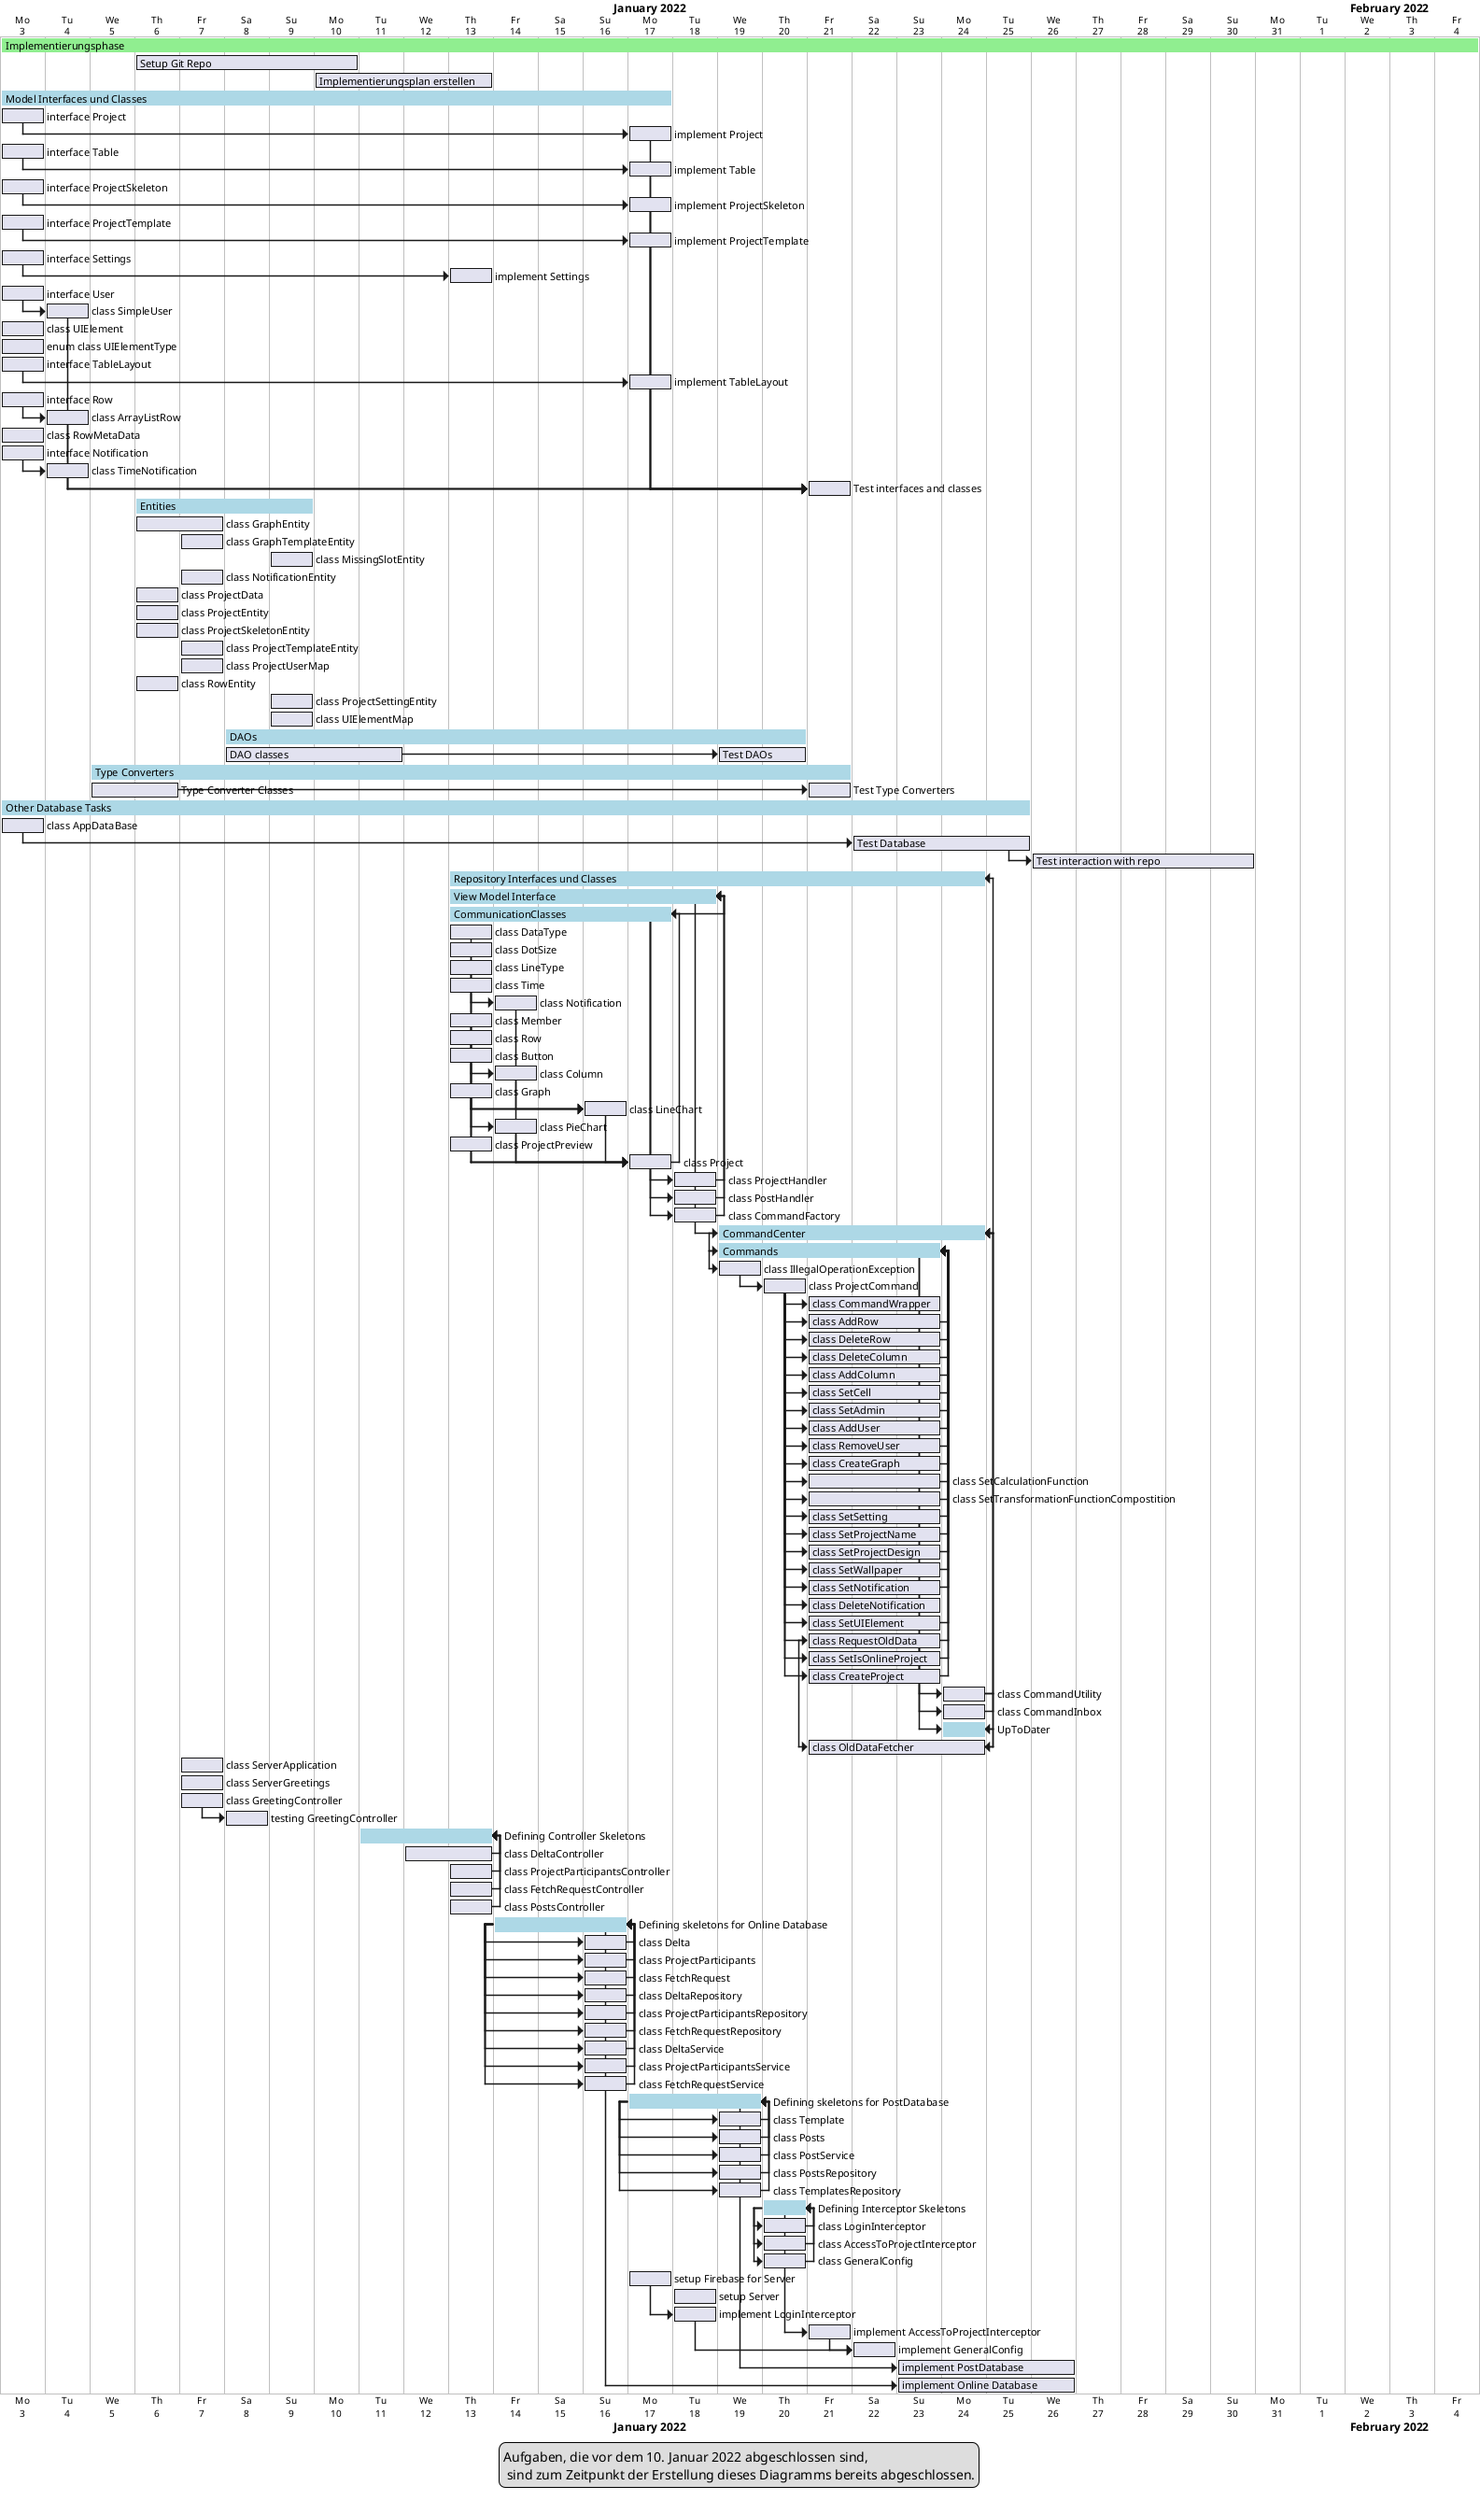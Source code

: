 @startgantt

printscale daily zoom 3

Project starts the 3rd of January 2022

[Implementierungsphase] starts 2022-01-03 and ends 2022-02-04
[Implementierungsphase] is colored in lightgreen
[Setup Git Repo] starts 2022-01-06 and ends 2022-01-10
[Implementierungsplan erstellen] starts 2022-01-10 and lasts 4 days
[Model Interfaces und Classes] starts 2022-01-03 and ends 2022-01-17
[Model Interfaces und Classes] is colored in lightblue
[interface Project] starts 2022-01-03
[implement Project] starts 13 days after [interface Project]'s end
[interface Table] starts 2022-01-03
[implement Table] starts 13 days after [interface Table]'s end
[interface ProjectSkeleton] starts 2022-01-03
[implement ProjectSkeleton] starts 13 days after [interface ProjectSkeleton]'s end
[interface ProjectTemplate] starts 2022-01-03
[implement ProjectTemplate] starts 13 days after [interface ProjectTemplate]'s end
[interface Settings] starts 2022-01-03
[implement Settings] starts 9 days after [interface Settings]'s end
[interface User] starts 2022-01-03
[class SimpleUser] starts at [interface User]'s end
[class UIElement] starts 2022-01-03
[enum class UIElementType] starts 2022-01-03
[interface Table] starts 2022-01-03
[interface TableLayout] starts 2022-01-03
[implement TableLayout] starts 13 days after [interface TableLayout]'s end
[interface Row] starts 2022-01-03
[class ArrayListRow] starts at [interface Row]'s end
[class RowMetaData] starts 2022-01-03
[interface Notification] starts 2022-01-03
[class TimeNotification] starts at [interface Notification]'s end
[Test interfaces and classes] starts 3 days after [implement Project]'s end
[Test interfaces and classes] starts 3 days after [implement Table]'s end
[Test interfaces and classes] starts 3 days after [implement ProjectSkeleton]'s end
[Test interfaces and classes] starts 3 days after [implement ProjectTemplate]'s end
[Test interfaces and classes] starts 3 days after [class ArrayListRow]'s end
[Test interfaces and classes] starts 3 days after [class TimeNotification]'s end
[Test interfaces and classes] starts 3 days after [class SimpleUser]'s end

[Entities] starts 2022-01-06 and ends 2022-01-9
[Entities] is colored in lightblue
[class GraphEntity] starts 2022-01-06 and ends 2022-01-07
[class GraphTemplateEntity] starts 2022-01-07
[class MissingSlotEntity] starts 2022-01-09
[class NotificationEntity] starts 2022-01-07
[class ProjectData] starts 2022-01-06
[class ProjectEntity] starts 2022-01-06
[class ProjectSkeletonEntity] starts 2022-01-06
[class ProjectTemplateEntity] starts 2022-01-07
[class ProjectUserMap] starts 2022-01-07
[class RowEntity] starts 2022-01-06
[class ProjectSettingEntity] starts 2022-01-09
[class ProjectSettingEntity] starts 2022-01-09
[class UIElementMap] starts 2022-01-09

[DAOs] starts 2022-01-08 and ends 2022-01-20
[DAOs] is colored in lightblue
[DAO classes] starts 2022-01-08 and lasts 4 days
[Test DAOs] starts 7 days after [DAO classes]'s end and lasts 2 days
[Test DAOs] displays on same row as [DAO classes]

[Type Converters] starts 2022-01-05 and ends 2022-01-21
[Type Converters] is colored in lightblue
[Type Converter Classes] starts 2022-01-05 and lasts 2 days
[Test Type Converters] starts 14 days after [Type Converter Classes]'s end
[Test Type Converters] displays on same row as [Type Converter Classes]

[Other Database Tasks] starts 2022-01-03 and ends 2022-01-25
[Other Database Tasks] is colored in lightblue
[class AppDataBase] starts 2022-01-03
[Test Database] starts 18 days after [class AppDataBase]'s end and lasts 4 days
[Test interaction with repo] starts after [Test Database]'s end and lasts 5 days


/'Repository====================================================================================='/

[Repository Interfaces und Classes] starts 2022-01-13
[Repository Interfaces und Classes] is colored in lightblue

    [View Model Interface] starts 2022-01-13
    [View Model Interface] is colored in lightblue
        [CommunicationClasses] starts 2022-01-13
        [CommunicationClasses] is colored in lightblue
            [class DataType] starts 2022-01-13 and ends 2022-01-13
            [class DotSize] starts 2022-01-13 and ends 2022-01-13
            [class LineType] starts 2022-01-13 and ends 2022-01-13
            [class Time] starts 2022-01-13 and ends 2022-01-13
            [class Notification] starts at [class Time]'s end
            [class Member] starts 2022-01-13 and ends 2022-01-13
            [class Row] starts 2022-01-13 and ends 2022-01-13
            [class Button] starts 2022-01-13 and ends 2022-01-13
            [class Column] starts at [class DataType]'s end
            [class Graph] starts 2022-01-13 and ends 2022-01-13
            [class LineChart] starts at [class Graph]'s end
            [class LineChart] starts at 2022-01-16
                [class LineChart] starts at [class DotSize]'s end
                [class LineChart] starts at [class LineType]'s end
                [class LineChart] starts at [class Column]'s end
            [class PieChart] starts at [class Graph]'s end
            [class ProjectPreview] starts 2022-01-13 and ends 2022-01-13
            [class Project] starts at [class Button]'s end
                [class Project] starts at [class Notification]'s end
                [class Project] starts at [class Member]'s end
                [class Project] starts at [class PieChart]'s end
                [class Project] starts at [class LineChart]'s end
                [class Project] starts at [class Row]'s end
        [CommunicationClasses] ends at [class Project]'s end

        [class ProjectHandler] starts at [CommunicationClasses]'s end
        [class PostHandler] starts at [CommunicationClasses]'s end
        [class CommandFactory] starts at [CommunicationClasses]'s end

    [View Model Interface] ends at [class PostHandler]'s end
    [View Model Interface] ends at [class CommandFactory]'s end
    [View Model Interface] ends at [CommunicationClasses]'s end
    [View Model Interface] ends at [class ProjectHandler]'s end

    [CommandCenter] starts at [View Model Interface]'s end
    [CommandCenter] is colored in lightblue

        [Commands] starts at [CommandCenter]'s start
        [Commands] is colored in lightblue
            [class IllegalOperationException] starts at [Commands]'s start
            [class ProjectCommand] starts at [class IllegalOperationException]'s end
            [class CommandWrapper] starts at [class ProjectCommand]'s end
            [class AddRow] starts at [class ProjectCommand]'s end
            [class DeleteRow] starts at [class ProjectCommand]'s end
            [class DeleteColumn] starts at [class ProjectCommand]'s end
            [class AddColumn] starts at [class ProjectCommand]'s end
            [class SetCell] starts at [class ProjectCommand]'s end
            [class SetAdmin] starts at [class ProjectCommand]'s end
            [class AddUser] starts at [class ProjectCommand]'s end
            [class RemoveUser] starts at [class ProjectCommand]'s end
            [class CreateGraph] starts at [class ProjectCommand]'s end
            [class SetCalculationFunction] starts at [class ProjectCommand]'s end
            [class SetTransformationFunctionCompostition] starts at [class ProjectCommand]'s end
            [class SetSetting] starts at [class ProjectCommand]'s end
            [class SetProjectName] starts at [class ProjectCommand]'s end
            [class SetProjectDesign] starts at [class ProjectCommand]'s end
            [class SetWallpaper] starts at [class ProjectCommand]'s end
            [class SetNotification] starts at [class ProjectCommand]'s end
            [class DeleteNotification] starts at [class ProjectCommand]'s end
            [class SetUIElement] starts at [class ProjectCommand]'s end
            [class RequestOldData] starts at [class ProjectCommand]'s end
            [class SetIsOnlineProject] starts at [class ProjectCommand]'s end
            [class CreateProject] starts at [class ProjectCommand]'s end

            [class CommandWrapper] lasts 3 days
            [class AddRow] lasts 3 days
            [class DeleteRow] lasts 3 days
            [class DeleteColumn] lasts 3 days
            [class AddColumn] lasts 3 days
            [class SetCell] lasts 3 days
            [class SetAdmin] lasts 3 days
            [class AddUser] lasts 3 days
            [class RemoveUser] lasts 3 days
            [class CreateGraph] lasts 3 days
            [class SetCalculationFunction] lasts 3 days
            [class SetTransformationFunctionCompostition] lasts 3 days
            [class SetSetting] lasts 3 days
            [class SetProjectName] lasts 3 days
            [class SetProjectDesign] lasts 3 days
            [class SetWallpaper] lasts 3 days
            [class SetNotification] lasts 3 days
            [class DeleteNotification] lasts 3 days
            [class SetUIElement] lasts 3 days
            [class RequestOldData] lasts 3 days
            [class SetIsOnlineProject] lasts 3 days
            [class CreateProject] lasts 3 days


        [Commands] ends at [class CreateProject]'s end
        [Commands] ends at [class AddRow]'s end
        [Commands] ends at [class DeleteColumn]'s end
        [Commands] ends at [class DeleteRow]'s end
        [Commands] ends at [class AddColumn]'s end
        [Commands] ends at [class SetCell]'s end
        [Commands] ends at [class SetAdmin]'s end
        [Commands] ends at [class AddUser]'s end
        [Commands] ends at [class RemoveUser]'s end
        [Commands] ends at [class CreateGraph]'s end
        [Commands] ends at [class SetCalculationFunction]'s end
        [Commands] ends at [class SetTransformationFunctionCompostition]'s end
        [Commands] ends at [class SetSetting]'s end
        [Commands] ends at [class SetProjectName]'s end
        [Commands] ends at [class SetProjectDesign]'s end
        [Commands] ends at [class SetWallpaper]'s end
        [Commands] ends at [class SetNotification]'s end
        [Commands] ends at [class SetUIElement]'s end
        [Commands] ends at [class RequestOldData]'s end
        [Commands] ends at [class SetIsOnlineProject]'s end

        [class CommandUtility] starts at [Commands]'s end
        [class CommandInbox] starts at [Commands]'s end


        [UpToDater] starts at [class RequestOldData]'s end
        [UpToDater] is colored in lightblue
            [class OldDataFetcher] starts at [class RequestOldData]'s start
            [class OldDataFetcher] ends at [class CommandUtility]'s end
        [UpToDater] ends at [class OldDataFetcher]'s end

    [CommandCenter] ends at [class CommandUtility]'s end
    [CommandCenter] ends at [class CommandInbox]'s end
    [CommandCenter] ends at [UpToDater]'s end
[Repository Interfaces und Classes] ends at [CommandCenter]'s end

'----------------------Server---------------------------------------------------'
[class ServerApplication] starts at 2022-01-07 and ends at 2022-01-07
[class ServerGreetings] starts at 2022-01-07 and ends at 2022-01-07
[class GreetingController] starts at 2022-01-07 and ends at 2022-01-07
[testing GreetingController] starts at [class GreetingController]'s end

[Defining Controller Skeletons] starts 2022-01-11
[Defining Controller Skeletons] is colored in lightblue
[class DeltaController] starts 2022-01-12 and ends 2022-01-13
[class ProjectParticipantsController] starts 2022-01-13
[class FetchRequestController] starts 2022-01-13
[class PostsController] starts 2022-01-13
[Defining Controller Skeletons] ends at [class PostsController]'s end
[Defining Controller Skeletons] ends at [class DeltaController]'s end
[Defining Controller Skeletons] ends at [class FetchRequestController]'s end
[Defining Controller Skeletons] ends at [class ProjectParticipantsController]'s end



[Defining skeletons for Online Database] starts at 2022-01-16


 [Defining skeletons for Online Database] is colored in lightblue and lasts 3 days
[class Delta] starts at [Defining skeletons for Online Database]'s start

[class ProjectParticipants] starts at [Defining skeletons for Online Database]'s start
[class FetchRequest] starts at [Defining skeletons for Online Database]'s start
[class DeltaRepository] starts at [Defining skeletons for Online Database]'s start
[class ProjectParticipantsRepository] starts at [Defining skeletons for Online Database]'s start
[class FetchRequestRepository] starts at [Defining skeletons for Online Database]'s start
[class DeltaService] starts at [Defining skeletons for Online Database]'s start
[class ProjectParticipantsService] starts at [Defining skeletons for Online Database]'s start
[class FetchRequestService] starts at [Defining skeletons for Online Database]'s start
[Defining skeletons for Online Database] ends at [class Delta]'s end
[Defining skeletons for Online Database] ends at [class ProjectParticipants]'s end
[Defining skeletons for Online Database] ends at [class FetchRequest]'s end
[Defining skeletons for Online Database] ends at [class DeltaRepository]'s end
[Defining skeletons for Online Database] ends at [class ProjectParticipantsRepository]'s end
[Defining skeletons for Online Database] ends at [class FetchRequestRepository]'s end
[Defining skeletons for Online Database] ends at [class DeltaService]'s end
[Defining skeletons for Online Database] ends at [class ProjectParticipantsService]'s end
[Defining skeletons for Online Database] ends at [class FetchRequestService]'s end


[Defining skeletons for PostDatabase] starts at 2022-01-19
[Defining skeletons for PostDatabase] is colored in lightblue and lasts 3 days
[class Template] starts at [Defining skeletons for PostDatabase]'s start
[class Posts] starts at [Defining skeletons for PostDatabase]'s start
[class PostService] starts at [Defining skeletons for PostDatabase]'s start
[class PostsRepository] starts at [Defining skeletons for PostDatabase]'s start
[class TemplatesRepository] starts at [Defining skeletons for PostDatabase]'s start
[Defining skeletons for PostDatabase] ends at [class Template]'s end
[Defining skeletons for PostDatabase] ends at [class Posts]'s end
[Defining skeletons for PostDatabase] ends at [class PostService]'s end
[Defining skeletons for PostDatabase] ends at [class PostsRepository]'s end
[Defining skeletons for PostDatabase] ends at [class TemplatesRepository]'s end

[Defining Interceptor Skeletons] starts at 2022-01-20 and is colored in lightblue

[class LoginInterceptor] starts at [Defining Interceptor Skeletons]'s start
[class AccessToProjectInterceptor] starts at [Defining Interceptor Skeletons]'s start
[class GeneralConfig] starts at [Defining Interceptor Skeletons]'s start

[Defining Interceptor Skeletons] ends at [class LoginInterceptor]'s end
[Defining Interceptor Skeletons] ends at [class AccessToProjectInterceptor]'s end
[Defining Interceptor Skeletons] ends at [class GeneralConfig]'s end

[setup Firebase for Server] starts at 2022-01-17
[setup Server] starts at 2022-01-18

[implement LoginInterceptor] starts at [setup Firebase for Server]'s end
[implement AccessToProjectInterceptor] starts at [Defining Interceptor Skeletons]'s end
[implement GeneralConfig] starts at [implement LoginInterceptor]'s end
[implement GeneralConfig] starts at [implement AccessToProjectInterceptor]'s end
[implement PostDatabase] starts at [Defining skeletons for PostDatabase]'s end and starts at 2022-01-23 and lasts 4 days
[implement Online Database] starts at [Defining skeletons for Online Database]'s end  and starts at 2022-01-23 and lasts 4 days





legend
    Aufgaben, die vor dem 10. Januar 2022 abgeschlossen sind,
     sind zum Zeitpunkt der Erstellung dieses Diagramms bereits abgeschlossen.
end legend



@endgantt